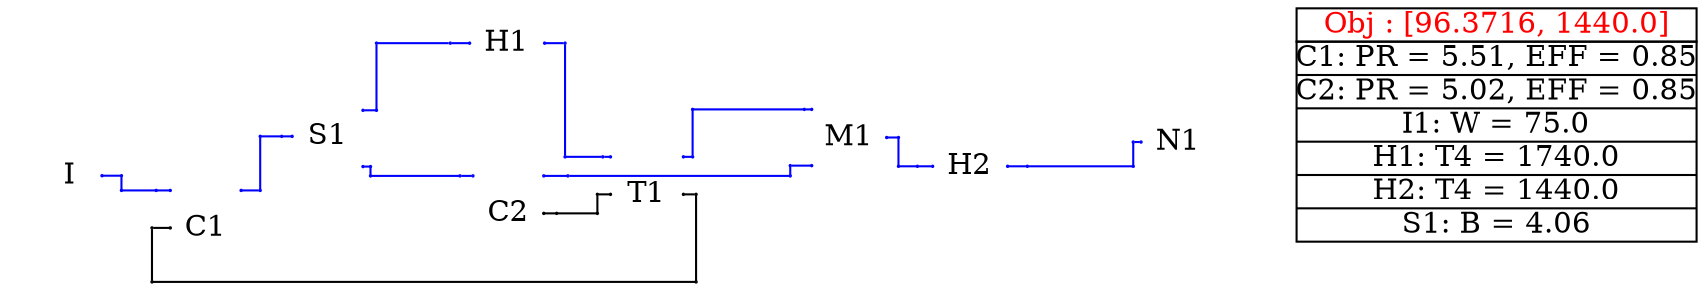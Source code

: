 graph sample17 {
	sizeNode1 [label="" color=white fixedsize=true height=0.01 pos="0,0!" shape=point width=0.01]
	sizeNode2 [label="" color=white fixedsize=true height=0.01 pos="7.916666666666667,1.6309722222222223!" shape=point width=0.01]
	configuration [label="{C1:  PR = 5.51, EFF = 0.85|C2:  PR = 5.02, EFF = 0.85|I1:  W = 75.0|H1:  T4 = 1740.0|H2:  T4 = 1440.0|S1:  B = 4.06}" color=black fixedsize=true height=1.3333333333333333 pos="9.916666666666666,0.8154861111111111!" shape=record width=2.6666666666666665]
	obj [label="Obj : [96.3716, 1440.0]" color=black fixedsize=true fontcolor=red height=0.2222222222222222 pos="9.916666666666666,1.593263888888889!" shape=box width=2.6666666666666665]
	graph [layout=neato overlap=true]
	1 [label="" color=white height=0 image="C:\Users\57725\Desktop\work\component\\I.png" pos="0.40411766149664635,0.5884914839787868!" shape=box width=0]
	"1Label" [label=I color=white fixedsize=true height=0.2222222222222222 pos="0.40411766149664635,0.5884914839787868!" shape=box style=filled width=0.2222222222222222]
	2 [label="" color=white height=0 image="C:\Users\57725\Desktop\work\component\\C.png" pos="1.3107028673742707,0.24048884490883202!" shape=box width=0]
	"2Label" [label=C1 color=white fixedsize=true height=0.2222222222222222 pos="1.3107028673742707,0.24048884490883202!" shape=box style=filled width=0.2222222222222222]
	3 [label="" color=white height=0 image="C:\Users\57725\Desktop\work\component\\S.png" pos="2.123104201583119,0.8508941465423825!" shape=box width=0]
	"3Label" [label=S1 color=white fixedsize=true height=0.2222222222222222 pos="2.123104201583119,0.8508941465423825!" shape=box style=filled width=0.2222222222222222]
	4 [label="" color=white height=0 image="C:\Users\57725\Desktop\work\component\\H.png" pos="3.320227011861709,1.4721840633844354!" shape=box width=0]
	"4Label" [label=H1 color=white fixedsize=true height=0.2222222222222222 pos="3.320227011861709,1.4721840633844354!" shape=box style=filled width=0.2222222222222222]
	5 [label="" color=white height=0 image="C:\Users\57725\Desktop\work\component\\C.png" pos="3.32844963598675,0.3374076225463411!" shape=box width=0]
	"5Label" [label=C2 color=white fixedsize=true height=0.2222222222222222 pos="3.32844963598675,0.3374076225463411!" shape=box style=filled width=0.2222222222222222]
	6 [label="" color=white height=0 image="C:\Users\57725\Desktop\work\component\\T.png" pos="4.252454068709624,0.4642747936262993!" shape=box width=0]
	"6Label" [label=T1 color=white fixedsize=true height=0.2222222222222222 pos="4.252454068709624,0.4642747936262993!" shape=box style=filled width=0.2222222222222222]
	7 [label="" color=white height=0 image="C:\Users\57725\Desktop\work\component\\M.png" pos="5.600659440670299,0.8431913709426655!" shape=box width=0]
	"7Label" [label=M1 color=white fixedsize=true height=0.2222222222222222 pos="5.600659440670299,0.8431913709426655!" shape=box style=filled width=0.2222222222222222]
	8 [label="" color=white height=0 image="C:\Users\57725\Desktop\work\component\\H.png" pos="6.406904362486996,0.6512304312414142!" shape=box width=0]
	"8Label" [label=H2 color=white fixedsize=true height=0.2222222222222222 pos="6.406904362486996,0.6512304312414142!" shape=box style=filled width=0.2222222222222222]
	9 [label="" color=white height=0 image="C:\Users\57725\Desktop\work\component\\N.png" pos="7.796478866260426,0.8130158739114295!" shape=box width=0]
	"9Label" [label=N1 color=white fixedsize=true height=0.2222222222222222 pos="7.796478866260426,0.8130158739114295!" shape=box style=filled width=0.2222222222222222]
	"1_e" [label="" color=blue fixedsize=true height=0.01 pos="0.6193954392744241,0.5884914839787868!" shape=point width=0.01]
	"1s_e" [label="" color=blue fixedsize=true height=0.01 pos="0.749149760165166,0.5884914839787868!" shape=point width=0.01]
	"1_e" -- "1s_e" [color=blue]
	C1_nw [label="" color=blue fixedsize=true height=0.01 pos="1.0745917562631595,0.4904471782421653!" shape=point width=0.01]
	C1t_nw [label="" color=blue fixedsize=true height=0.01 pos="0.9808361021568265,0.4904471782421653!" shape=point width=0.01]
	C1_nw -- C1t_nw [color=blue]
	blankNode109 [label="" color=blue fixedsize=true height=0.01 pos="0.749149760165166,0.4904471782421653!" shape=point width=0.01]
	"1s_e" -- blankNode109 [color=blue]
	blankNode109 -- C1t_nw [color=blue]
	C1_ne [label="" color=blue fixedsize=true height=0.01 pos="1.5468139784853818,0.4904471782421653!" shape=point width=0.01]
	C1s_ne [label="" color=blue fixedsize=true height=0.01 pos="1.6740783326866695,0.4904471782421653!" shape=point width=0.01]
	C1_ne -- C1s_ne [color=blue]
	S1_w [label="" color=blue fixedsize=true height=0.01 pos="1.886993090472008,0.8508941465423825!" shape=point width=0.01]
	S1t_w [label="" color=blue fixedsize=true height=0.01 pos="1.816728483222332,0.8508941465423825!" shape=point width=0.01]
	S1_w -- S1t_w [color=blue]
	blankNode110 [label="" color=blue fixedsize=true height=0.01 pos="1.6740783326866695,0.8508941465423825!" shape=point width=0.01]
	C1s_ne -- blankNode110 [color=blue]
	blankNode110 -- S1t_w [color=blue]
	S1_ne [label="" color=blue fixedsize=true height=0.01 pos="2.3592153126942303,1.024463590986827!" shape=point width=0.01]
	S1s_ne [label="" color=blue fixedsize=true height=0.01 pos="2.4493358033847854,1.024463590986827!" shape=point width=0.01]
	S1_ne -- S1s_ne [color=blue]
	H1_w [label="" color=blue fixedsize=true height=0.01 pos="3.070227011861709,1.4721840633844354!" shape=point width=0.01]
	H1t_w [label="" color=blue fixedsize=true height=0.01 pos="2.9413870607516994,1.4721840633844354!" shape=point width=0.01]
	H1_w -- H1t_w [color=blue]
	blankNode111 [label="" color=blue fixedsize=true height=0.01 pos="2.4493358033847854,1.4721840633844354!" shape=point width=0.01]
	S1s_ne -- blankNode111 [color=blue]
	blankNode111 -- H1t_w [color=blue]
	S1_se [label="" color=blue fixedsize=true height=0.01 pos="2.3592153126942303,0.6494635909868268!" shape=point width=0.01]
	S1s_se [label="" color=blue fixedsize=true height=0.01 pos="2.40942981880132,0.6494635909868268!" shape=point width=0.01]
	S1_se -- S1s_se [color=blue]
	C2_nw [label="" color=blue fixedsize=true height=0.01 pos="3.0923385248756388,0.5873659558796744!" shape=point width=0.01]
	C2t_nw [label="" color=blue fixedsize=true height=0.01 pos="3.005817170585739,0.5873659558796744!" shape=point width=0.01]
	C2_nw -- C2t_nw [color=blue]
	blankNode112 [label="" color=blue fixedsize=true height=0.01 pos="2.40942981880132,0.5873659558796744!" shape=point width=0.01]
	S1s_se -- blankNode112 [color=blue]
	blankNode112 -- C2t_nw [color=blue]
	H1_e [label="" color=blue fixedsize=true height=0.01 pos="3.570227011861709,1.4721840633844354!" shape=point width=0.01]
	H1s_e [label="" color=blue fixedsize=true height=0.01 pos="3.7064277575594753,1.4721840633844354!" shape=point width=0.01]
	H1_e -- H1s_e [color=blue]
	T1_nw [label="" color=blue fixedsize=true height=0.01 pos="4.009398513154069,0.7142331269596327!" shape=point width=0.01]
	T1t_nw [label="" color=blue fixedsize=true height=0.01 pos="3.957760440371673,0.7142331269596327!" shape=point width=0.01]
	T1_nw -- T1t_nw [color=blue]
	blankNode113 [label="" color=blue fixedsize=true height=0.01 pos="3.7064277575594753,0.7142331269596327!" shape=point width=0.01]
	H1s_e -- blankNode113 [color=blue]
	blankNode113 -- T1t_nw [color=blue]
	T1_ne [label="" color=blue fixedsize=true height=0.01 pos="4.495509624265179,0.7142331269596327!" shape=point width=0.01]
	T1s_ne [label="" color=blue fixedsize=true height=0.01 pos="4.556873334325939,0.7142331269596327!" shape=point width=0.01]
	T1_ne -- T1s_ne [color=blue]
	M1_nw [label="" color=blue fixedsize=true height=0.01 pos="5.350659440670299,1.0306497042759988!" shape=point width=0.01]
	M1t_nw [label="" color=blue fixedsize=true height=0.01 pos="5.301892555943531,1.0306497042759988!" shape=point width=0.01]
	M1_nw -- M1t_nw [color=blue]
	blankNode114 [label="" color=blue fixedsize=true height=0.01 pos="4.556873334325939,1.0306497042759988!" shape=point width=0.01]
	T1s_ne -- blankNode114 [color=blue]
	blankNode114 -- M1t_nw [color=blue]
	M1_e [label="" color=blue fixedsize=true height=0.01 pos="5.850659440670299,0.8431913709426655!" shape=point width=0.01]
	M1s_e [label="" color=blue fixedsize=true height=0.01 pos="5.92920696986754,0.8431913709426655!" shape=point width=0.01]
	M1_e -- M1s_e [color=blue]
	H2_w [label="" color=blue fixedsize=true height=0.01 pos="6.156904362486996,0.6512304312414142!" shape=point width=0.01]
	H2t_w [label="" color=blue fixedsize=true height=0.01 pos="6.055439922460507,0.6512304312414142!" shape=point width=0.01]
	H2_w -- H2t_w [color=blue]
	blankNode115 [label="" color=blue fixedsize=true height=0.01 pos="5.92920696986754,0.6512304312414142!" shape=point width=0.01]
	M1s_e -- blankNode115 [color=blue]
	blankNode115 -- H2t_w [color=blue]
	H2_e [label="" color=blue fixedsize=true height=0.01 pos="6.656904362486996,0.6512304312414142!" shape=point width=0.01]
	H2s_e [label="" color=blue fixedsize=true height=0.01 pos="6.7884448053349695,0.6512304312414142!" shape=point width=0.01]
	H2_e -- H2s_e [color=blue]
	N1_w [label="" color=blue fixedsize=true height=0.01 pos="7.546478866260426,0.8130158739114295!" shape=point width=0.01]
	N1t_w [label="" color=blue fixedsize=true height=0.01 pos="7.49439089538004,0.8130158739114295!" shape=point width=0.01]
	N1_w -- N1t_w [color=blue]
	blankNode116 [label="" color=blue fixedsize=true height=0.01 pos="7.49439089538004,0.6512304312414142!" shape=point width=0.01]
	H2s_e -- blankNode116 [color=blue]
	blankNode116 -- N1t_w [color=blue]
	C2_e [label="" color=black fixedsize=true height=0.01 pos="3.5645607470978606,0.3374076225463411!" shape=point width=0.01]
	C2s_e [label="" color=black fixedsize=true height=0.01 pos="3.6500807294292574,0.3374076225463411!" shape=point width=0.01]
	C2_e -- C2s_e [color=black]
	T1_w [label="" color=black fixedsize=true height=0.01 pos="4.009398513154069,0.4642747936262993!" shape=point width=0.01]
	T1t_w [label="" color=black fixedsize=true height=0.01 pos="3.9220093155960916,0.4642747936262993!" shape=point width=0.01]
	T1_w -- T1t_w [color=black]
	blankNode117 [label="" color=black fixedsize=true height=0.01 pos="3.9220093155960916,0.3374076225463411!" shape=point width=0.01]
	C2s_e -- blankNode117 [color=black]
	blankNode117 -- T1t_w [color=black]
	C2_ne [label="" color=blue fixedsize=true height=0.01 pos="3.5645607470978606,0.5873659558796744!" shape=point width=0.01]
	C2s_ne [label="" color=blue fixedsize=true height=0.01 pos="3.7253880955941643,0.5873659558796744!" shape=point width=0.01]
	C2_ne -- C2s_ne [color=blue]
	M1_sw [label="" color=blue fixedsize=true height=0.01 pos="5.350659440670299,0.6556497042759988!" shape=point width=0.01]
	M1t_sw [label="" color=blue fixedsize=true height=0.01 pos="5.207803139865446,0.6556497042759988!" shape=point width=0.01]
	M1_sw -- M1t_sw [color=blue]
	blankNode118 [label="" color=blue fixedsize=true height=0.01 pos="5.207803139865446,0.5873659558796744!" shape=point width=0.01]
	C2s_ne -- blankNode118 [color=blue]
	blankNode118 -- M1t_sw [color=blue]
	C1_w [label="" color=black fixedsize=true height=0.01 pos="1.0745917562631595,0.24048884490883202!" shape=point width=0.01]
	C1s_w [label="" color=black fixedsize=true height=0.01 pos="0.9526653053207436,0.24048884490883202!" shape=point width=0.01]
	C1_w -- C1s_w [color=black]
	T1_e [label="" color=black fixedsize=true height=0.01 pos="4.495509624265179,0.4642747936262993!" shape=point width=0.01]
	T1t_e [label="" color=black fixedsize=true height=0.01 pos="4.5798806208570655,0.4642747936262993!" shape=point width=0.01]
	T1_e -- T1t_e [color=black]
	blankNode119 [label="" color=black fixedsize=true height=0.01 pos="0.9526653053207436,-0.1194714476719106!" shape=point width=0.01]
	blankNode120 [label="" color=black fixedsize=true height=0.01 pos="4.5798806208570655,-0.1194714476719106!" shape=point width=0.01]
	C1s_w -- blankNode119 [color=black]
	blankNode119 -- blankNode120 [color=black]
	blankNode120 -- T1t_e [color=black]
}
